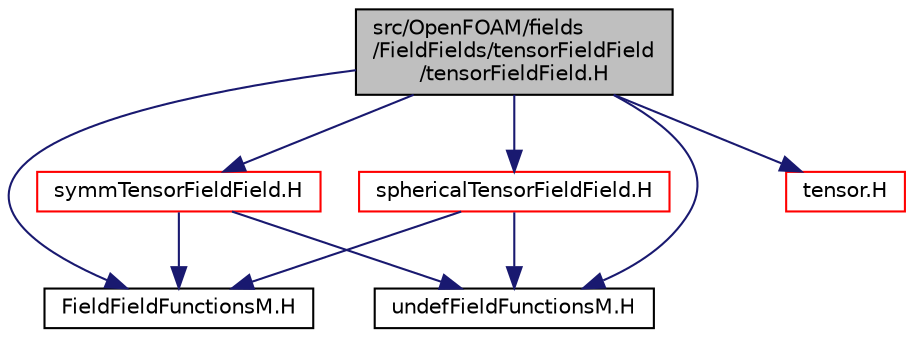 digraph "src/OpenFOAM/fields/FieldFields/tensorFieldField/tensorFieldField.H"
{
  bgcolor="transparent";
  edge [fontname="Helvetica",fontsize="10",labelfontname="Helvetica",labelfontsize="10"];
  node [fontname="Helvetica",fontsize="10",shape=record];
  Node1 [label="src/OpenFOAM/fields\l/FieldFields/tensorFieldField\l/tensorFieldField.H",height=0.2,width=0.4,color="black", fillcolor="grey75", style="filled", fontcolor="black"];
  Node1 -> Node2 [color="midnightblue",fontsize="10",style="solid",fontname="Helvetica"];
  Node2 [label="sphericalTensorFieldField.H",height=0.2,width=0.4,color="red",URL="$a08103.html",tooltip="Specialisation of FieldField<Field, T> for sphericalTensor. "];
  Node2 -> Node3 [color="midnightblue",fontsize="10",style="solid",fontname="Helvetica"];
  Node3 [label="FieldFieldFunctionsM.H",height=0.2,width=0.4,color="black",URL="$a08095.html",tooltip="High performance macro functions for Field<Type> algebra. These expand using either array element acc..."];
  Node2 -> Node4 [color="midnightblue",fontsize="10",style="solid",fontname="Helvetica"];
  Node4 [label="undefFieldFunctionsM.H",height=0.2,width=0.4,color="black",URL="$a08135.html"];
  Node1 -> Node5 [color="midnightblue",fontsize="10",style="solid",fontname="Helvetica"];
  Node5 [label="symmTensorFieldField.H",height=0.2,width=0.4,color="red",URL="$a08105.html",tooltip="Specialisation of FieldField<T> for symmTensor. "];
  Node5 -> Node3 [color="midnightblue",fontsize="10",style="solid",fontname="Helvetica"];
  Node5 -> Node4 [color="midnightblue",fontsize="10",style="solid",fontname="Helvetica"];
  Node1 -> Node6 [color="midnightblue",fontsize="10",style="solid",fontname="Helvetica"];
  Node6 [label="tensor.H",height=0.2,width=0.4,color="red",URL="$a09234.html"];
  Node1 -> Node3 [color="midnightblue",fontsize="10",style="solid",fontname="Helvetica"];
  Node1 -> Node4 [color="midnightblue",fontsize="10",style="solid",fontname="Helvetica"];
}
